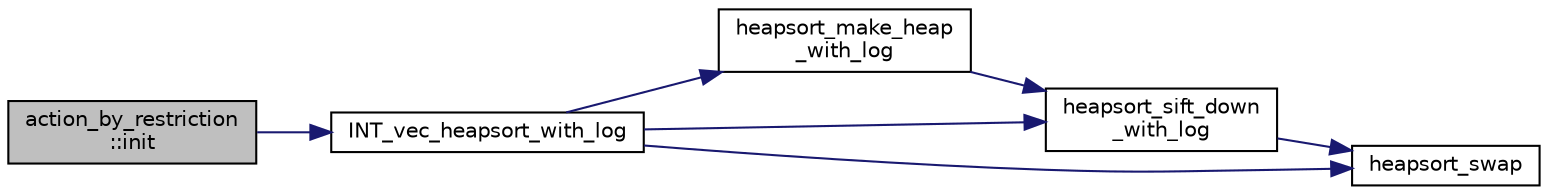 digraph "action_by_restriction::init"
{
  edge [fontname="Helvetica",fontsize="10",labelfontname="Helvetica",labelfontsize="10"];
  node [fontname="Helvetica",fontsize="10",shape=record];
  rankdir="LR";
  Node226 [label="action_by_restriction\l::init",height=0.2,width=0.4,color="black", fillcolor="grey75", style="filled", fontcolor="black"];
  Node226 -> Node227 [color="midnightblue",fontsize="10",style="solid",fontname="Helvetica"];
  Node227 [label="INT_vec_heapsort_with_log",height=0.2,width=0.4,color="black", fillcolor="white", style="filled",URL="$d5/de2/foundations_2data__structures_2data__structures_8h.html#a9d838c341cd204ed79499960a8ed393d"];
  Node227 -> Node228 [color="midnightblue",fontsize="10",style="solid",fontname="Helvetica"];
  Node228 [label="heapsort_make_heap\l_with_log",height=0.2,width=0.4,color="black", fillcolor="white", style="filled",URL="$d4/dd7/sorting_8_c.html#a100d0747647500480fe5dc76ff98cee5"];
  Node228 -> Node229 [color="midnightblue",fontsize="10",style="solid",fontname="Helvetica"];
  Node229 [label="heapsort_sift_down\l_with_log",height=0.2,width=0.4,color="black", fillcolor="white", style="filled",URL="$d4/dd7/sorting_8_c.html#ac7af225fae479a93d6957f79734ba2a6"];
  Node229 -> Node230 [color="midnightblue",fontsize="10",style="solid",fontname="Helvetica"];
  Node230 [label="heapsort_swap",height=0.2,width=0.4,color="black", fillcolor="white", style="filled",URL="$d4/dd7/sorting_8_c.html#a8f048362e6065297b19b6975bcbbfcc6"];
  Node227 -> Node230 [color="midnightblue",fontsize="10",style="solid",fontname="Helvetica"];
  Node227 -> Node229 [color="midnightblue",fontsize="10",style="solid",fontname="Helvetica"];
}
